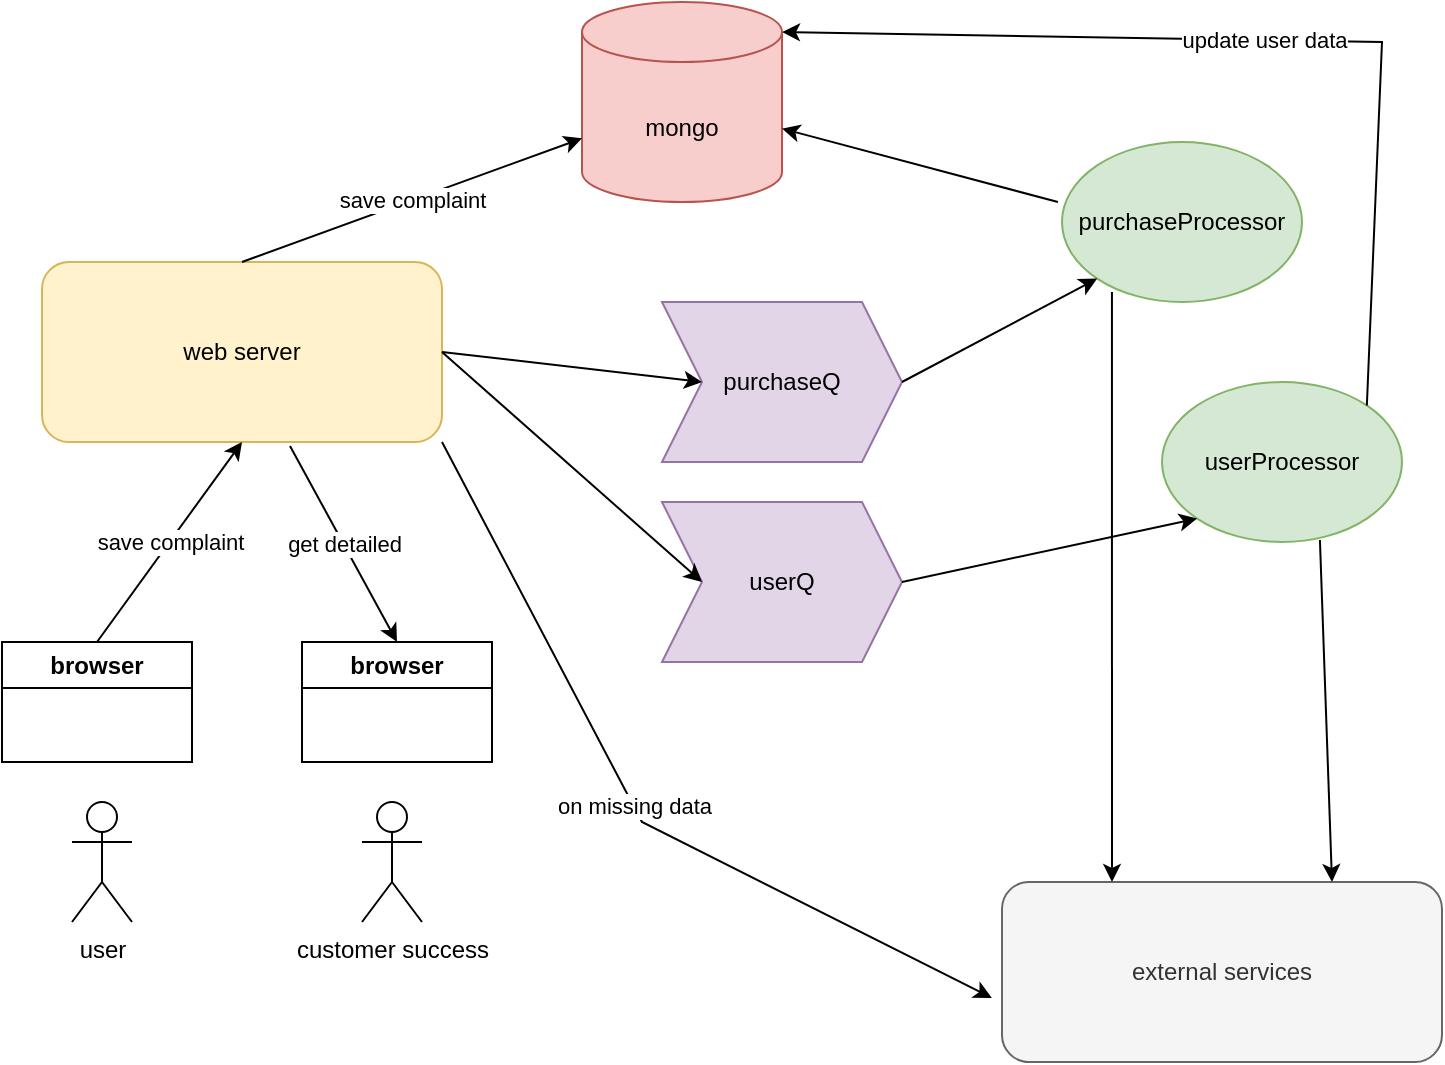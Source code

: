 <mxfile version="21.3.2" type="device">
  <diagram name="‫עמוד-1‬" id="OCWOKKzRq2ErDXvsnQ9Z">
    <mxGraphModel dx="1434" dy="773" grid="1" gridSize="10" guides="1" tooltips="1" connect="1" arrows="1" fold="1" page="1" pageScale="1" pageWidth="827" pageHeight="1169" math="0" shadow="0">
      <root>
        <mxCell id="0" />
        <mxCell id="1" parent="0" />
        <mxCell id="B8q39FAsuruZPEWnlk38-1" value="web server" style="rounded=1;whiteSpace=wrap;html=1;fillColor=#fff2cc;strokeColor=#d6b656;" vertex="1" parent="1">
          <mxGeometry x="60" y="190" width="200" height="90" as="geometry" />
        </mxCell>
        <mxCell id="B8q39FAsuruZPEWnlk38-2" value="mongo" style="shape=cylinder3;whiteSpace=wrap;html=1;boundedLbl=1;backgroundOutline=1;size=15;fillColor=#f8cecc;strokeColor=#b85450;" vertex="1" parent="1">
          <mxGeometry x="330" y="60" width="100" height="100" as="geometry" />
        </mxCell>
        <mxCell id="B8q39FAsuruZPEWnlk38-3" value="save complaint" style="endArrow=classic;html=1;rounded=0;exitX=0.5;exitY=0;exitDx=0;exitDy=0;" edge="1" parent="1" source="B8q39FAsuruZPEWnlk38-1" target="B8q39FAsuruZPEWnlk38-2">
          <mxGeometry width="50" height="50" relative="1" as="geometry">
            <mxPoint x="390" y="420" as="sourcePoint" />
            <mxPoint x="440" y="370" as="targetPoint" />
          </mxGeometry>
        </mxCell>
        <mxCell id="B8q39FAsuruZPEWnlk38-4" value="purchaseQ" style="shape=step;perimeter=stepPerimeter;whiteSpace=wrap;html=1;fixedSize=1;fillColor=#e1d5e7;strokeColor=#9673a6;" vertex="1" parent="1">
          <mxGeometry x="370" y="210" width="120" height="80" as="geometry" />
        </mxCell>
        <mxCell id="B8q39FAsuruZPEWnlk38-5" value="userQ" style="shape=step;perimeter=stepPerimeter;whiteSpace=wrap;html=1;fixedSize=1;fillColor=#e1d5e7;strokeColor=#9673a6;" vertex="1" parent="1">
          <mxGeometry x="370" y="310" width="120" height="80" as="geometry" />
        </mxCell>
        <mxCell id="B8q39FAsuruZPEWnlk38-6" value="" style="endArrow=classic;html=1;rounded=0;exitX=1;exitY=0.5;exitDx=0;exitDy=0;entryX=0;entryY=0.5;entryDx=0;entryDy=0;" edge="1" parent="1" source="B8q39FAsuruZPEWnlk38-1" target="B8q39FAsuruZPEWnlk38-4">
          <mxGeometry width="50" height="50" relative="1" as="geometry">
            <mxPoint x="390" y="420" as="sourcePoint" />
            <mxPoint x="440" y="370" as="targetPoint" />
          </mxGeometry>
        </mxCell>
        <mxCell id="B8q39FAsuruZPEWnlk38-7" value="" style="endArrow=classic;html=1;rounded=0;exitX=1;exitY=0.5;exitDx=0;exitDy=0;entryX=0;entryY=0.5;entryDx=0;entryDy=0;" edge="1" parent="1" source="B8q39FAsuruZPEWnlk38-1" target="B8q39FAsuruZPEWnlk38-5">
          <mxGeometry width="50" height="50" relative="1" as="geometry">
            <mxPoint x="390" y="420" as="sourcePoint" />
            <mxPoint x="440" y="370" as="targetPoint" />
          </mxGeometry>
        </mxCell>
        <mxCell id="B8q39FAsuruZPEWnlk38-8" value="user" style="shape=umlActor;verticalLabelPosition=bottom;verticalAlign=top;html=1;outlineConnect=0;" vertex="1" parent="1">
          <mxGeometry x="75" y="460" width="30" height="60" as="geometry" />
        </mxCell>
        <mxCell id="B8q39FAsuruZPEWnlk38-9" value="browser" style="swimlane;whiteSpace=wrap;html=1;" vertex="1" parent="1">
          <mxGeometry x="40" y="380" width="95" height="60" as="geometry" />
        </mxCell>
        <mxCell id="B8q39FAsuruZPEWnlk38-10" value="save complaint" style="endArrow=classic;html=1;rounded=0;exitX=0.5;exitY=0;exitDx=0;exitDy=0;entryX=0.5;entryY=1;entryDx=0;entryDy=0;" edge="1" parent="1" source="B8q39FAsuruZPEWnlk38-9" target="B8q39FAsuruZPEWnlk38-1">
          <mxGeometry width="50" height="50" relative="1" as="geometry">
            <mxPoint x="390" y="420" as="sourcePoint" />
            <mxPoint x="440" y="370" as="targetPoint" />
          </mxGeometry>
        </mxCell>
        <mxCell id="B8q39FAsuruZPEWnlk38-11" value="purchaseProcessor" style="ellipse;whiteSpace=wrap;html=1;fillColor=#d5e8d4;strokeColor=#82b366;" vertex="1" parent="1">
          <mxGeometry x="570" y="130" width="120" height="80" as="geometry" />
        </mxCell>
        <mxCell id="B8q39FAsuruZPEWnlk38-12" value="userProcessor" style="ellipse;whiteSpace=wrap;html=1;fillColor=#d5e8d4;strokeColor=#82b366;" vertex="1" parent="1">
          <mxGeometry x="620" y="250" width="120" height="80" as="geometry" />
        </mxCell>
        <mxCell id="B8q39FAsuruZPEWnlk38-13" value="" style="endArrow=classic;html=1;rounded=0;exitX=1;exitY=0.5;exitDx=0;exitDy=0;entryX=0;entryY=1;entryDx=0;entryDy=0;" edge="1" parent="1" source="B8q39FAsuruZPEWnlk38-4" target="B8q39FAsuruZPEWnlk38-11">
          <mxGeometry width="50" height="50" relative="1" as="geometry">
            <mxPoint x="390" y="420" as="sourcePoint" />
            <mxPoint x="440" y="370" as="targetPoint" />
          </mxGeometry>
        </mxCell>
        <mxCell id="B8q39FAsuruZPEWnlk38-14" value="" style="endArrow=classic;html=1;rounded=0;exitX=1;exitY=0.5;exitDx=0;exitDy=0;entryX=0;entryY=1;entryDx=0;entryDy=0;" edge="1" parent="1" source="B8q39FAsuruZPEWnlk38-5" target="B8q39FAsuruZPEWnlk38-12">
          <mxGeometry width="50" height="50" relative="1" as="geometry">
            <mxPoint x="390" y="420" as="sourcePoint" />
            <mxPoint x="440" y="370" as="targetPoint" />
          </mxGeometry>
        </mxCell>
        <mxCell id="B8q39FAsuruZPEWnlk38-15" value="" style="endArrow=classic;html=1;rounded=0;exitX=-0.017;exitY=0.375;exitDx=0;exitDy=0;exitPerimeter=0;" edge="1" parent="1" source="B8q39FAsuruZPEWnlk38-11" target="B8q39FAsuruZPEWnlk38-2">
          <mxGeometry width="50" height="50" relative="1" as="geometry">
            <mxPoint x="390" y="420" as="sourcePoint" />
            <mxPoint x="440" y="370" as="targetPoint" />
          </mxGeometry>
        </mxCell>
        <mxCell id="B8q39FAsuruZPEWnlk38-16" value="update user data" style="endArrow=classic;html=1;rounded=0;exitX=1;exitY=0;exitDx=0;exitDy=0;entryX=1;entryY=0;entryDx=0;entryDy=15;entryPerimeter=0;" edge="1" parent="1" source="B8q39FAsuruZPEWnlk38-12" target="B8q39FAsuruZPEWnlk38-2">
          <mxGeometry width="50" height="50" relative="1" as="geometry">
            <mxPoint x="598" y="170" as="sourcePoint" />
            <mxPoint x="440" y="94" as="targetPoint" />
            <Array as="points">
              <mxPoint x="730" y="80" />
            </Array>
          </mxGeometry>
        </mxCell>
        <mxCell id="B8q39FAsuruZPEWnlk38-17" value="customer success" style="shape=umlActor;verticalLabelPosition=bottom;verticalAlign=top;html=1;outlineConnect=0;" vertex="1" parent="1">
          <mxGeometry x="220" y="460" width="30" height="60" as="geometry" />
        </mxCell>
        <mxCell id="B8q39FAsuruZPEWnlk38-18" value="browser" style="swimlane;whiteSpace=wrap;html=1;" vertex="1" parent="1">
          <mxGeometry x="190" y="380" width="95" height="60" as="geometry" />
        </mxCell>
        <mxCell id="B8q39FAsuruZPEWnlk38-20" value="get detailed" style="endArrow=classic;html=1;rounded=0;entryX=0.5;entryY=0;entryDx=0;entryDy=0;exitX=0.62;exitY=1.022;exitDx=0;exitDy=0;exitPerimeter=0;" edge="1" parent="1" source="B8q39FAsuruZPEWnlk38-1" target="B8q39FAsuruZPEWnlk38-18">
          <mxGeometry width="50" height="50" relative="1" as="geometry">
            <mxPoint x="390" y="420" as="sourcePoint" />
            <mxPoint x="440" y="370" as="targetPoint" />
          </mxGeometry>
        </mxCell>
        <mxCell id="B8q39FAsuruZPEWnlk38-22" value="external services" style="rounded=1;whiteSpace=wrap;html=1;fillColor=#f5f5f5;fontColor=#333333;strokeColor=#666666;" vertex="1" parent="1">
          <mxGeometry x="540" y="500" width="220" height="90" as="geometry" />
        </mxCell>
        <mxCell id="B8q39FAsuruZPEWnlk38-23" value="" style="endArrow=classic;html=1;rounded=0;exitX=0.208;exitY=0.938;exitDx=0;exitDy=0;exitPerimeter=0;entryX=0.25;entryY=0;entryDx=0;entryDy=0;" edge="1" parent="1" source="B8q39FAsuruZPEWnlk38-11" target="B8q39FAsuruZPEWnlk38-22">
          <mxGeometry width="50" height="50" relative="1" as="geometry">
            <mxPoint x="390" y="420" as="sourcePoint" />
            <mxPoint x="440" y="370" as="targetPoint" />
          </mxGeometry>
        </mxCell>
        <mxCell id="B8q39FAsuruZPEWnlk38-24" value="" style="endArrow=classic;html=1;rounded=0;exitX=0.658;exitY=0.988;exitDx=0;exitDy=0;exitPerimeter=0;entryX=0.75;entryY=0;entryDx=0;entryDy=0;" edge="1" parent="1" source="B8q39FAsuruZPEWnlk38-12" target="B8q39FAsuruZPEWnlk38-22">
          <mxGeometry width="50" height="50" relative="1" as="geometry">
            <mxPoint x="614" y="218" as="sourcePoint" />
            <mxPoint x="605" y="510" as="targetPoint" />
          </mxGeometry>
        </mxCell>
        <mxCell id="B8q39FAsuruZPEWnlk38-25" value="on missing data" style="endArrow=classic;html=1;rounded=0;exitX=1;exitY=1;exitDx=0;exitDy=0;entryX=-0.023;entryY=0.644;entryDx=0;entryDy=0;entryPerimeter=0;" edge="1" parent="1" source="B8q39FAsuruZPEWnlk38-1" target="B8q39FAsuruZPEWnlk38-22">
          <mxGeometry width="50" height="50" relative="1" as="geometry">
            <mxPoint x="390" y="420" as="sourcePoint" />
            <mxPoint x="440" y="370" as="targetPoint" />
            <Array as="points">
              <mxPoint x="360" y="470" />
            </Array>
          </mxGeometry>
        </mxCell>
      </root>
    </mxGraphModel>
  </diagram>
</mxfile>
